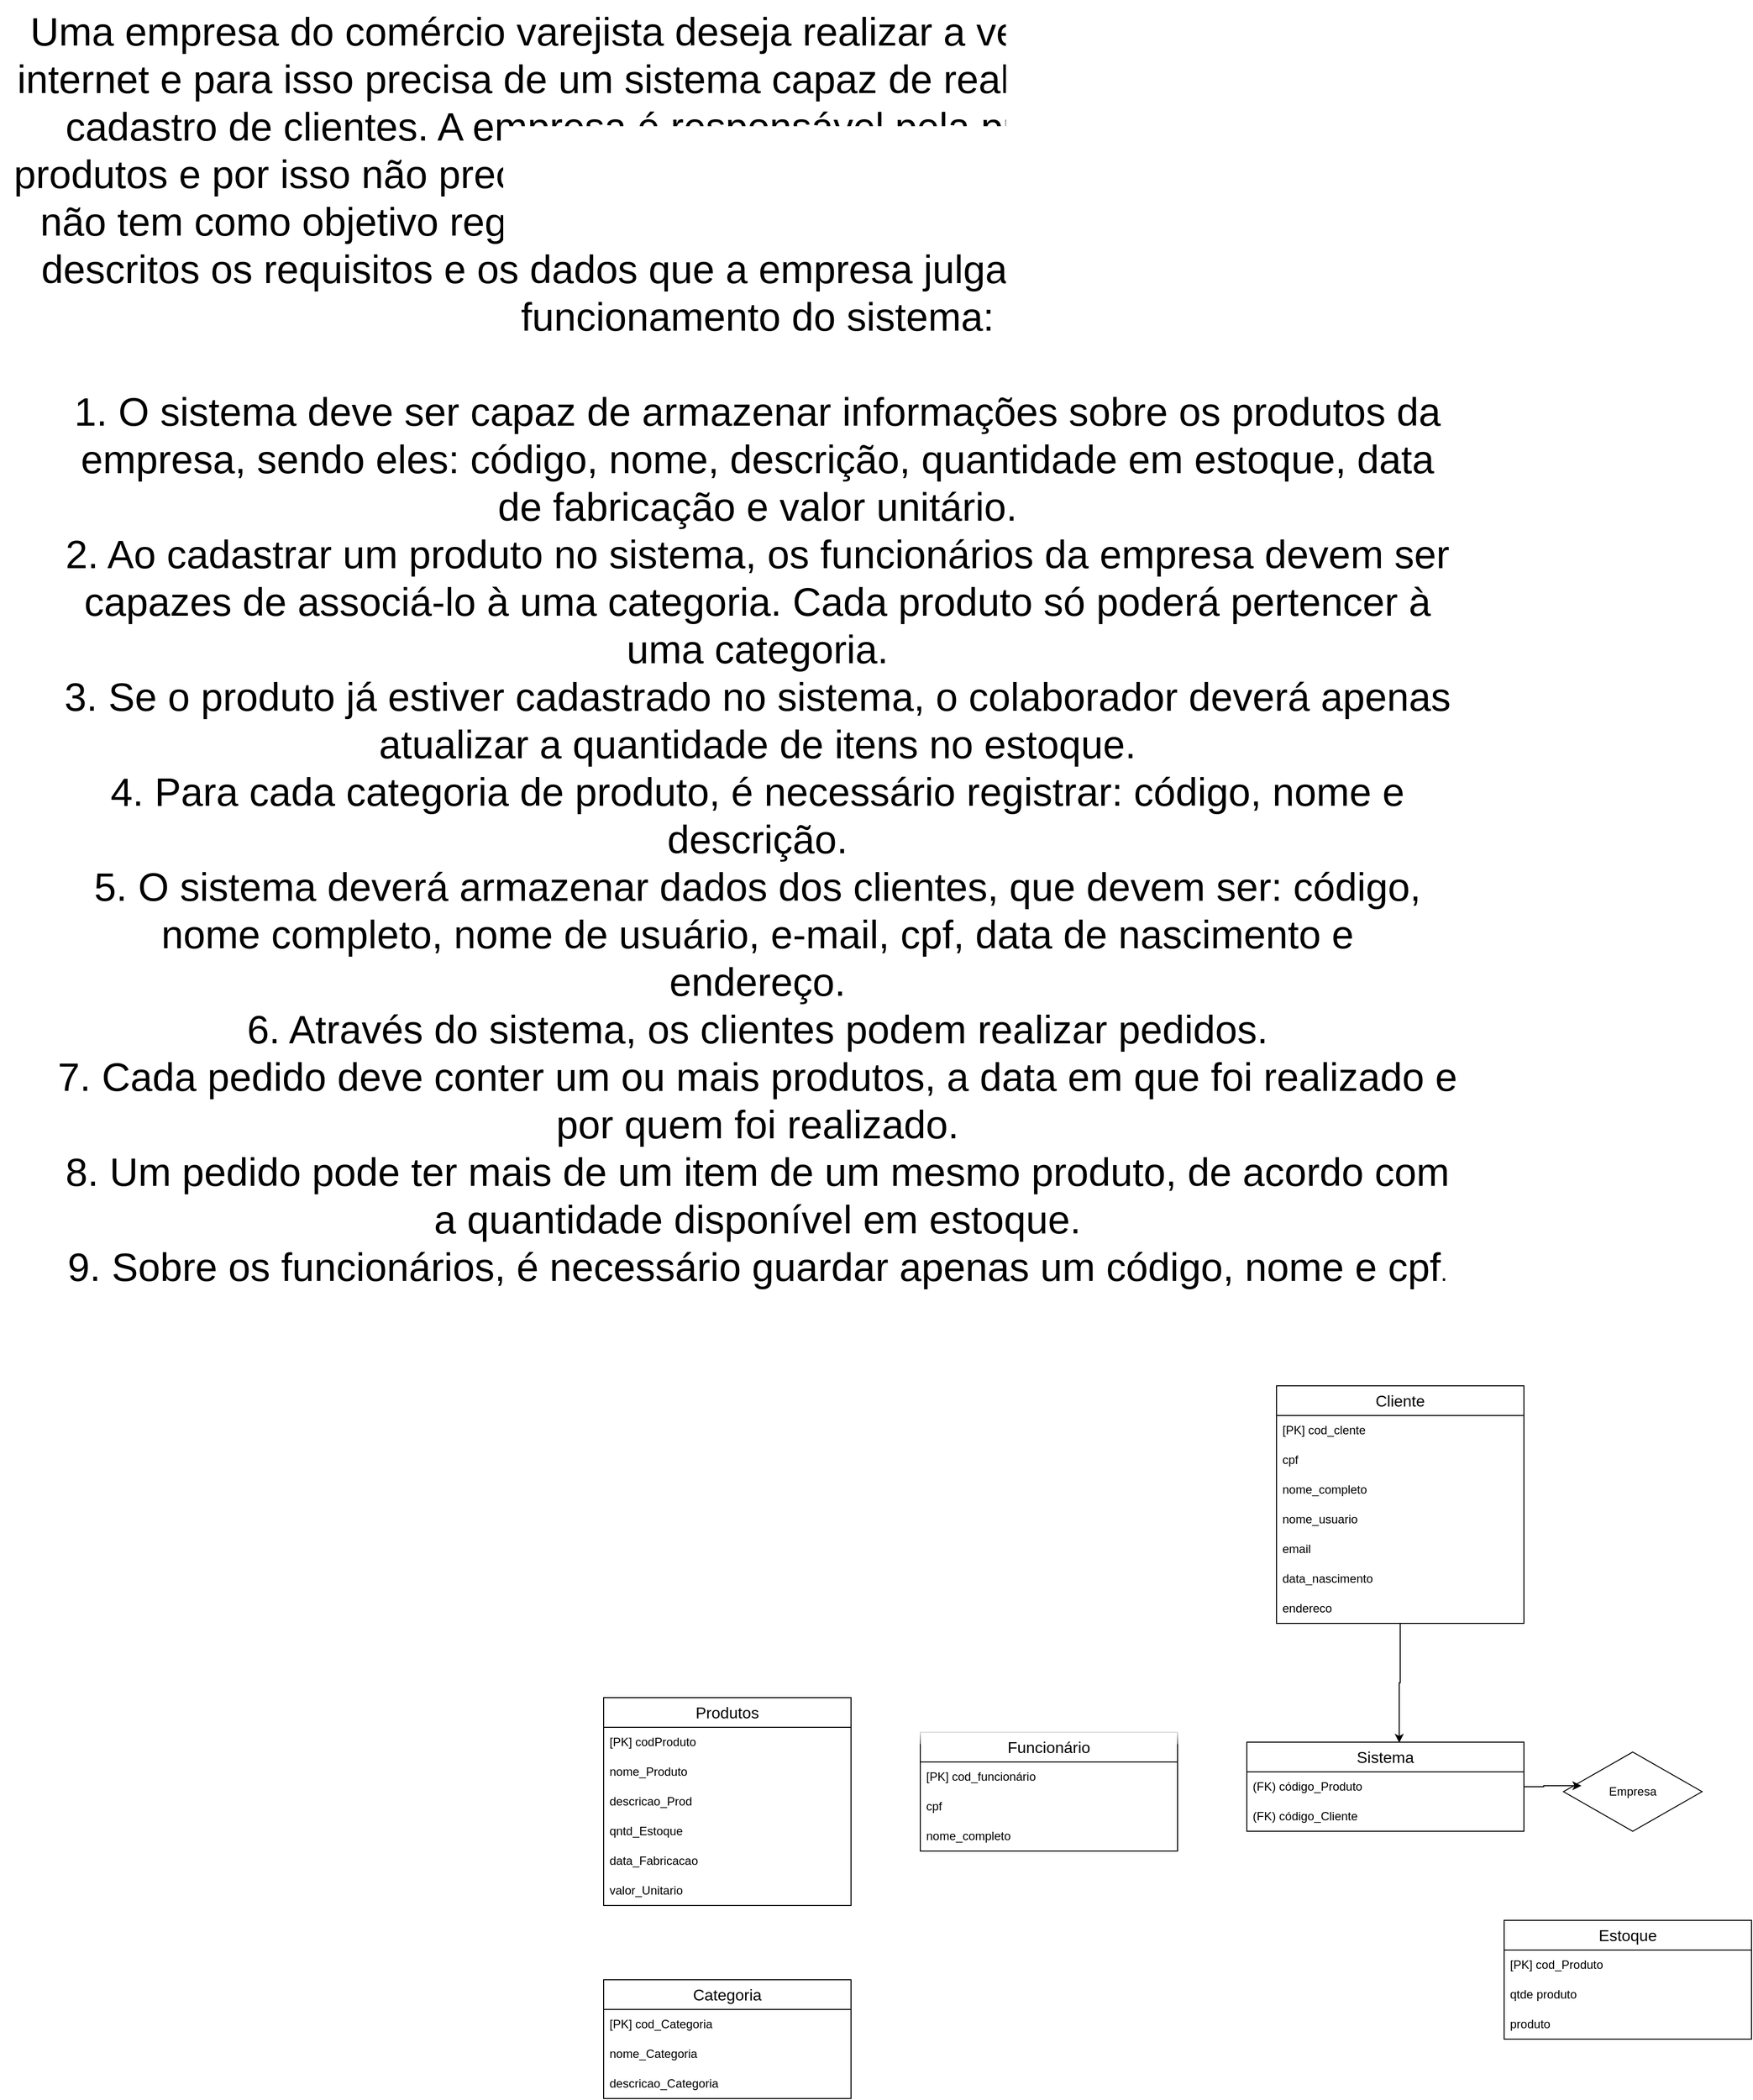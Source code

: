 <mxfile version="21.6.8" type="github">
  <diagram id="lLj3v59EPYvtmiA_7RiR" name="Página-1">
    <mxGraphModel dx="4643" dy="2657" grid="1" gridSize="10" guides="1" tooltips="1" connect="1" arrows="1" fold="1" page="1" pageScale="1" pageWidth="827" pageHeight="1169" math="0" shadow="0">
      <root>
        <mxCell id="0" />
        <mxCell id="1" parent="0" />
        <mxCell id="beqSmvmwUdohOKU2rfwc-1" value="Produtos" style="swimlane;fontStyle=0;childLayout=stackLayout;horizontal=1;startSize=30;horizontalStack=0;resizeParent=1;resizeParentMax=0;resizeLast=0;collapsible=1;marginBottom=0;whiteSpace=wrap;html=1;fontSize=16;movable=1;resizable=1;rotatable=1;deletable=1;editable=1;locked=0;connectable=1;" vertex="1" parent="1">
          <mxGeometry x="650" y="1755" width="250" height="210" as="geometry">
            <mxRectangle x="-400" y="-850" width="60" height="30" as="alternateBounds" />
          </mxGeometry>
        </mxCell>
        <mxCell id="beqSmvmwUdohOKU2rfwc-2" value="[PK] codProduto" style="text;align=left;verticalAlign=middle;spacingLeft=4;spacingRight=4;overflow=hidden;points=[[0,0.5],[1,0.5]];portConstraint=eastwest;rotatable=0;whiteSpace=wrap;html=1;" vertex="1" parent="beqSmvmwUdohOKU2rfwc-1">
          <mxGeometry y="30" width="250" height="30" as="geometry" />
        </mxCell>
        <mxCell id="beqSmvmwUdohOKU2rfwc-3" value="nome_Produto&amp;nbsp; &amp;nbsp; &amp;nbsp; &amp;nbsp; &amp;nbsp; &amp;nbsp; &amp;nbsp;" style="text;align=left;verticalAlign=middle;spacingLeft=4;spacingRight=4;overflow=hidden;points=[[0,0.5],[1,0.5]];portConstraint=eastwest;rotatable=0;whiteSpace=wrap;html=1;" vertex="1" parent="beqSmvmwUdohOKU2rfwc-1">
          <mxGeometry y="60" width="250" height="30" as="geometry" />
        </mxCell>
        <mxCell id="beqSmvmwUdohOKU2rfwc-4" value="descricao_Prod" style="text;align=left;verticalAlign=middle;spacingLeft=4;spacingRight=4;overflow=hidden;points=[[0,0.5],[1,0.5]];portConstraint=eastwest;rotatable=0;whiteSpace=wrap;html=1;" vertex="1" parent="beqSmvmwUdohOKU2rfwc-1">
          <mxGeometry y="90" width="250" height="30" as="geometry" />
        </mxCell>
        <mxCell id="beqSmvmwUdohOKU2rfwc-5" value="qntd_Estoque" style="text;align=left;verticalAlign=middle;spacingLeft=4;spacingRight=4;overflow=hidden;points=[[0,0.5],[1,0.5]];portConstraint=eastwest;rotatable=0;whiteSpace=wrap;html=1;" vertex="1" parent="beqSmvmwUdohOKU2rfwc-1">
          <mxGeometry y="120" width="250" height="30" as="geometry" />
        </mxCell>
        <mxCell id="beqSmvmwUdohOKU2rfwc-6" value="data_Fabricacao" style="text;align=left;verticalAlign=middle;spacingLeft=4;spacingRight=4;overflow=hidden;points=[[0,0.5],[1,0.5]];portConstraint=eastwest;rotatable=0;whiteSpace=wrap;html=1;" vertex="1" parent="beqSmvmwUdohOKU2rfwc-1">
          <mxGeometry y="150" width="250" height="30" as="geometry" />
        </mxCell>
        <mxCell id="beqSmvmwUdohOKU2rfwc-7" value="valor_Unitario" style="text;align=left;verticalAlign=middle;spacingLeft=4;spacingRight=4;overflow=hidden;points=[[0,0.5],[1,0.5]];portConstraint=eastwest;rotatable=0;whiteSpace=wrap;html=1;" vertex="1" parent="beqSmvmwUdohOKU2rfwc-1">
          <mxGeometry y="180" width="250" height="30" as="geometry" />
        </mxCell>
        <mxCell id="beqSmvmwUdohOKU2rfwc-8" value="&lt;div style=&quot;font-size: 40px;&quot;&gt;&lt;font style=&quot;font-size: 40px;&quot;&gt;Uma empresa do comércio varejista deseja realizar a venda de seus produtos pela&lt;/font&gt;&lt;/div&gt;&lt;div style=&quot;font-size: 40px;&quot;&gt;&lt;font style=&quot;font-size: 40px;&quot;&gt;internet e para isso precisa de um sistema capaz de realizar o controle de estoque e&lt;/font&gt;&lt;/div&gt;&lt;div style=&quot;font-size: 40px;&quot;&gt;&lt;font style=&quot;font-size: 40px;&quot;&gt;cadastro de clientes. A empresa é responsável pela produção de seus próprios&lt;/font&gt;&lt;/div&gt;&lt;div style=&quot;font-size: 40px;&quot;&gt;&lt;font style=&quot;font-size: 40px;&quot;&gt;produtos e por isso não precisa registrar dados de fornecedores externos. O sistema&lt;/font&gt;&lt;/div&gt;&lt;div style=&quot;font-size: 40px;&quot;&gt;&lt;font style=&quot;font-size: 40px;&quot;&gt;não tem como objetivo registrar detalhes da produção. Sendo assim, a seguir são&lt;/font&gt;&lt;/div&gt;&lt;div style=&quot;font-size: 40px;&quot;&gt;&lt;font style=&quot;font-size: 40px;&quot;&gt;descritos os requisitos e os dados que a empresa julga serem necessários para o&lt;/font&gt;&lt;/div&gt;&lt;div style=&quot;font-size: 40px;&quot;&gt;&lt;font style=&quot;font-size: 40px;&quot;&gt;funcionamento do sistema:&lt;/font&gt;&lt;/div&gt;&lt;div style=&quot;font-size: 40px;&quot;&gt;&lt;font style=&quot;font-size: 40px;&quot;&gt;&lt;br style=&quot;&quot;&gt;&lt;/font&gt;&lt;/div&gt;&lt;div style=&quot;font-size: 40px;&quot;&gt;&lt;font style=&quot;font-size: 40px;&quot;&gt;1. O sistema deve ser capaz de armazenar informações sobre os produtos da&lt;/font&gt;&lt;/div&gt;&lt;div style=&quot;font-size: 40px;&quot;&gt;&lt;font style=&quot;font-size: 40px;&quot;&gt;empresa, sendo eles: código, nome, descrição, quantidade em estoque, data&lt;/font&gt;&lt;/div&gt;&lt;div style=&quot;font-size: 40px;&quot;&gt;&lt;font style=&quot;font-size: 40px;&quot;&gt;de fabricação e valor unitário.&lt;/font&gt;&lt;/div&gt;&lt;div style=&quot;font-size: 40px;&quot;&gt;&lt;font style=&quot;font-size: 40px;&quot;&gt;2. Ao cadastrar um produto no sistema, os funcionários da empresa devem ser&lt;/font&gt;&lt;/div&gt;&lt;div style=&quot;font-size: 40px;&quot;&gt;&lt;font style=&quot;font-size: 40px;&quot;&gt;capazes de associá-lo à uma categoria. Cada produto só poderá pertencer à&lt;/font&gt;&lt;/div&gt;&lt;div style=&quot;font-size: 40px;&quot;&gt;&lt;font style=&quot;font-size: 40px;&quot;&gt;uma categoria.&lt;/font&gt;&lt;/div&gt;&lt;div style=&quot;font-size: 40px;&quot;&gt;&lt;font style=&quot;font-size: 40px;&quot;&gt;3. Se o produto já estiver cadastrado no sistema, o colaborador deverá apenas&lt;/font&gt;&lt;/div&gt;&lt;div style=&quot;font-size: 40px;&quot;&gt;&lt;font style=&quot;font-size: 40px;&quot;&gt;atualizar a quantidade de itens no estoque.&lt;/font&gt;&lt;/div&gt;&lt;div style=&quot;font-size: 40px;&quot;&gt;&lt;font style=&quot;font-size: 40px;&quot;&gt;4. Para cada categoria de produto, é necessário registrar: código, nome e&lt;/font&gt;&lt;/div&gt;&lt;div style=&quot;font-size: 40px;&quot;&gt;&lt;font style=&quot;font-size: 40px;&quot;&gt;descrição.&lt;/font&gt;&lt;/div&gt;&lt;div style=&quot;font-size: 40px;&quot;&gt;&lt;font style=&quot;font-size: 40px;&quot;&gt;5. O sistema deverá armazenar dados dos clientes, que devem ser: código,&lt;/font&gt;&lt;/div&gt;&lt;div style=&quot;font-size: 40px;&quot;&gt;&lt;font style=&quot;font-size: 40px;&quot;&gt;nome completo, nome de usuário, e-mail, cpf, data de nascimento e&lt;/font&gt;&lt;/div&gt;&lt;div style=&quot;font-size: 40px;&quot;&gt;&lt;font style=&quot;font-size: 40px;&quot;&gt;endereço.&lt;/font&gt;&lt;/div&gt;&lt;div style=&quot;font-size: 40px;&quot;&gt;&lt;font style=&quot;font-size: 40px;&quot;&gt;6. Através do sistema, os clientes podem realizar pedidos.&lt;/font&gt;&lt;/div&gt;&lt;div style=&quot;font-size: 40px;&quot;&gt;&lt;font style=&quot;font-size: 40px;&quot;&gt;7. Cada pedido deve conter um ou mais produtos, a data em que foi realizado e&lt;/font&gt;&lt;/div&gt;&lt;div style=&quot;font-size: 40px;&quot;&gt;&lt;font style=&quot;font-size: 40px;&quot;&gt;por quem foi realizado.&lt;/font&gt;&lt;/div&gt;&lt;div style=&quot;font-size: 40px;&quot;&gt;&lt;font style=&quot;font-size: 40px;&quot;&gt;8. Um pedido pode ter mais de um item de um mesmo produto, de acordo com&lt;/font&gt;&lt;/div&gt;&lt;div style=&quot;font-size: 40px;&quot;&gt;&lt;font style=&quot;font-size: 40px;&quot;&gt;a quantidade disponível em estoque.&lt;/font&gt;&lt;/div&gt;&lt;div style=&quot;font-size: 40px;&quot;&gt;&lt;font style=&quot;font-size: 40px;&quot;&gt;9. Sobre os funcionários, é necessário guardar apenas um código, nome e cpf&lt;/font&gt;&lt;font style=&quot;font-size: 24px;&quot;&gt;.&lt;/font&gt;&lt;/div&gt;" style="text;html=1;align=center;verticalAlign=middle;resizable=0;points=[];autosize=1;strokeColor=none;fillColor=none;fontSize=15;" vertex="1" parent="1">
          <mxGeometry x="40" y="40" width="1530" height="1310" as="geometry" />
        </mxCell>
        <mxCell id="beqSmvmwUdohOKU2rfwc-9" style="edgeStyle=orthogonalEdgeStyle;rounded=0;orthogonalLoop=1;jettySize=auto;html=1;entryX=0.55;entryY=0.007;entryDx=0;entryDy=0;entryPerimeter=0;" edge="1" parent="1" source="beqSmvmwUdohOKU2rfwc-10" target="beqSmvmwUdohOKU2rfwc-30">
          <mxGeometry relative="1" as="geometry" />
        </mxCell>
        <mxCell id="beqSmvmwUdohOKU2rfwc-10" value="Cliente" style="swimlane;fontStyle=0;childLayout=stackLayout;horizontal=1;startSize=30;horizontalStack=0;resizeParent=1;resizeParentMax=0;resizeLast=0;collapsible=1;marginBottom=0;whiteSpace=wrap;html=1;labelBackgroundColor=default;labelBorderColor=none;fontSize=16;" vertex="1" parent="1">
          <mxGeometry x="1330" y="1440" width="250" height="240" as="geometry">
            <mxRectangle x="-400" y="-850" width="60" height="30" as="alternateBounds" />
          </mxGeometry>
        </mxCell>
        <mxCell id="beqSmvmwUdohOKU2rfwc-11" value="[PK] cod_clente&amp;nbsp;" style="text;align=left;verticalAlign=middle;spacingLeft=4;spacingRight=4;overflow=hidden;points=[[0,0.5],[1,0.5]];portConstraint=eastwest;rotatable=0;whiteSpace=wrap;html=1;" vertex="1" parent="beqSmvmwUdohOKU2rfwc-10">
          <mxGeometry y="30" width="250" height="30" as="geometry" />
        </mxCell>
        <mxCell id="beqSmvmwUdohOKU2rfwc-12" value="cpf" style="text;align=left;verticalAlign=middle;spacingLeft=4;spacingRight=4;overflow=hidden;points=[[0,0.5],[1,0.5]];portConstraint=eastwest;rotatable=0;whiteSpace=wrap;html=1;" vertex="1" parent="beqSmvmwUdohOKU2rfwc-10">
          <mxGeometry y="60" width="250" height="30" as="geometry" />
        </mxCell>
        <mxCell id="beqSmvmwUdohOKU2rfwc-13" value="nome_completo" style="text;align=left;verticalAlign=middle;spacingLeft=4;spacingRight=4;overflow=hidden;points=[[0,0.5],[1,0.5]];portConstraint=eastwest;rotatable=0;whiteSpace=wrap;html=1;" vertex="1" parent="beqSmvmwUdohOKU2rfwc-10">
          <mxGeometry y="90" width="250" height="30" as="geometry" />
        </mxCell>
        <mxCell id="beqSmvmwUdohOKU2rfwc-14" value="nome_usuario" style="text;align=left;verticalAlign=middle;spacingLeft=4;spacingRight=4;overflow=hidden;points=[[0,0.5],[1,0.5]];portConstraint=eastwest;rotatable=0;whiteSpace=wrap;html=1;" vertex="1" parent="beqSmvmwUdohOKU2rfwc-10">
          <mxGeometry y="120" width="250" height="30" as="geometry" />
        </mxCell>
        <mxCell id="beqSmvmwUdohOKU2rfwc-15" value="email" style="text;align=left;verticalAlign=middle;spacingLeft=4;spacingRight=4;overflow=hidden;points=[[0,0.5],[1,0.5]];portConstraint=eastwest;rotatable=0;whiteSpace=wrap;html=1;" vertex="1" parent="beqSmvmwUdohOKU2rfwc-10">
          <mxGeometry y="150" width="250" height="30" as="geometry" />
        </mxCell>
        <mxCell id="beqSmvmwUdohOKU2rfwc-16" value="data_nascimento" style="text;align=left;verticalAlign=middle;spacingLeft=4;spacingRight=4;overflow=hidden;points=[[0,0.5],[1,0.5]];portConstraint=eastwest;rotatable=0;whiteSpace=wrap;html=1;" vertex="1" parent="beqSmvmwUdohOKU2rfwc-10">
          <mxGeometry y="180" width="250" height="30" as="geometry" />
        </mxCell>
        <mxCell id="beqSmvmwUdohOKU2rfwc-17" value="endereco" style="text;align=left;verticalAlign=middle;spacingLeft=4;spacingRight=4;overflow=hidden;points=[[0,0.5],[1,0.5]];portConstraint=eastwest;rotatable=0;whiteSpace=wrap;html=1;" vertex="1" parent="beqSmvmwUdohOKU2rfwc-10">
          <mxGeometry y="210" width="250" height="30" as="geometry" />
        </mxCell>
        <mxCell id="beqSmvmwUdohOKU2rfwc-18" value="Funcionário" style="swimlane;fontStyle=0;childLayout=stackLayout;horizontal=1;startSize=30;horizontalStack=0;resizeParent=1;resizeParentMax=0;resizeLast=0;collapsible=1;marginBottom=0;whiteSpace=wrap;html=1;fontSize=16;rotation=0;glass=1;" vertex="1" parent="1">
          <mxGeometry x="970" y="1790" width="260" height="120" as="geometry" />
        </mxCell>
        <mxCell id="beqSmvmwUdohOKU2rfwc-19" value="[PK] cod_funcionário" style="text;align=left;verticalAlign=middle;spacingLeft=4;spacingRight=4;overflow=hidden;points=[[0,0.5],[1,0.5]];portConstraint=eastwest;rotatable=0;whiteSpace=wrap;html=1;rotation=0;" vertex="1" parent="beqSmvmwUdohOKU2rfwc-18">
          <mxGeometry y="30" width="260" height="30" as="geometry" />
        </mxCell>
        <mxCell id="beqSmvmwUdohOKU2rfwc-20" value="cpf" style="text;align=left;verticalAlign=middle;spacingLeft=4;spacingRight=4;overflow=hidden;points=[[0,0.5],[1,0.5]];portConstraint=eastwest;rotatable=0;whiteSpace=wrap;html=1;rotation=0;" vertex="1" parent="beqSmvmwUdohOKU2rfwc-18">
          <mxGeometry y="60" width="260" height="30" as="geometry" />
        </mxCell>
        <mxCell id="beqSmvmwUdohOKU2rfwc-21" value="nome_completo" style="text;align=left;verticalAlign=middle;spacingLeft=4;spacingRight=4;overflow=hidden;points=[[0,0.5],[1,0.5]];portConstraint=eastwest;rotatable=0;whiteSpace=wrap;html=1;rotation=0;" vertex="1" parent="beqSmvmwUdohOKU2rfwc-18">
          <mxGeometry y="90" width="260" height="30" as="geometry" />
        </mxCell>
        <mxCell id="beqSmvmwUdohOKU2rfwc-22" value="Categoria" style="swimlane;fontStyle=0;childLayout=stackLayout;horizontal=1;startSize=30;horizontalStack=0;resizeParent=1;resizeParentMax=0;resizeLast=0;collapsible=1;marginBottom=0;whiteSpace=wrap;html=1;fontSize=16;" vertex="1" parent="1">
          <mxGeometry x="650" y="2040" width="250" height="120" as="geometry">
            <mxRectangle x="-400" y="-850" width="60" height="30" as="alternateBounds" />
          </mxGeometry>
        </mxCell>
        <mxCell id="beqSmvmwUdohOKU2rfwc-23" value="[PK] cod_Categoria" style="text;align=left;verticalAlign=middle;spacingLeft=4;spacingRight=4;overflow=hidden;points=[[0,0.5],[1,0.5]];portConstraint=eastwest;rotatable=0;whiteSpace=wrap;html=1;" vertex="1" parent="beqSmvmwUdohOKU2rfwc-22">
          <mxGeometry y="30" width="250" height="30" as="geometry" />
        </mxCell>
        <mxCell id="beqSmvmwUdohOKU2rfwc-24" value="nome_Categoria" style="text;align=left;verticalAlign=middle;spacingLeft=4;spacingRight=4;overflow=hidden;points=[[0,0.5],[1,0.5]];portConstraint=eastwest;rotatable=0;whiteSpace=wrap;html=1;" vertex="1" parent="beqSmvmwUdohOKU2rfwc-22">
          <mxGeometry y="60" width="250" height="30" as="geometry" />
        </mxCell>
        <mxCell id="beqSmvmwUdohOKU2rfwc-25" value="descricao_Categoria" style="text;align=left;verticalAlign=middle;spacingLeft=4;spacingRight=4;overflow=hidden;points=[[0,0.5],[1,0.5]];portConstraint=eastwest;rotatable=0;whiteSpace=wrap;html=1;" vertex="1" parent="beqSmvmwUdohOKU2rfwc-22">
          <mxGeometry y="90" width="250" height="30" as="geometry" />
        </mxCell>
        <mxCell id="beqSmvmwUdohOKU2rfwc-26" value="Estoque" style="swimlane;fontStyle=0;childLayout=stackLayout;horizontal=1;startSize=30;horizontalStack=0;resizeParent=1;resizeParentMax=0;resizeLast=0;collapsible=1;marginBottom=0;whiteSpace=wrap;html=1;fontSize=16;" vertex="1" parent="1">
          <mxGeometry x="1560" y="1980" width="250" height="120" as="geometry">
            <mxRectangle x="-400" y="-850" width="60" height="30" as="alternateBounds" />
          </mxGeometry>
        </mxCell>
        <mxCell id="beqSmvmwUdohOKU2rfwc-27" value="[PK] cod_Produto" style="text;align=left;verticalAlign=middle;spacingLeft=4;spacingRight=4;overflow=hidden;points=[[0,0.5],[1,0.5]];portConstraint=eastwest;rotatable=0;whiteSpace=wrap;html=1;" vertex="1" parent="beqSmvmwUdohOKU2rfwc-26">
          <mxGeometry y="30" width="250" height="30" as="geometry" />
        </mxCell>
        <mxCell id="beqSmvmwUdohOKU2rfwc-28" value="qtde produto" style="text;align=left;verticalAlign=middle;spacingLeft=4;spacingRight=4;overflow=hidden;points=[[0,0.5],[1,0.5]];portConstraint=eastwest;rotatable=0;whiteSpace=wrap;html=1;" vertex="1" parent="beqSmvmwUdohOKU2rfwc-26">
          <mxGeometry y="60" width="250" height="30" as="geometry" />
        </mxCell>
        <mxCell id="beqSmvmwUdohOKU2rfwc-29" value="produto" style="text;align=left;verticalAlign=middle;spacingLeft=4;spacingRight=4;overflow=hidden;points=[[0,0.5],[1,0.5]];portConstraint=eastwest;rotatable=0;whiteSpace=wrap;html=1;" vertex="1" parent="beqSmvmwUdohOKU2rfwc-26">
          <mxGeometry y="90" width="250" height="30" as="geometry" />
        </mxCell>
        <mxCell id="beqSmvmwUdohOKU2rfwc-30" value="Sistema" style="swimlane;fontStyle=0;childLayout=stackLayout;horizontal=1;startSize=30;horizontalStack=0;resizeParent=1;resizeParentMax=0;resizeLast=0;collapsible=1;marginBottom=0;whiteSpace=wrap;html=1;fontSize=16;" vertex="1" parent="1">
          <mxGeometry x="1300" y="1800" width="280" height="90" as="geometry" />
        </mxCell>
        <mxCell id="beqSmvmwUdohOKU2rfwc-31" value="(FK) código_Produto" style="text;align=left;verticalAlign=middle;spacingLeft=4;spacingRight=4;overflow=hidden;points=[[0,0.5],[1,0.5]];portConstraint=eastwest;rotatable=0;whiteSpace=wrap;html=1;" vertex="1" parent="beqSmvmwUdohOKU2rfwc-30">
          <mxGeometry y="30" width="280" height="30" as="geometry" />
        </mxCell>
        <mxCell id="beqSmvmwUdohOKU2rfwc-32" value="(FK) código_Cliente" style="text;align=left;verticalAlign=middle;spacingLeft=4;spacingRight=4;overflow=hidden;points=[[0,0.5],[1,0.5]];portConstraint=eastwest;rotatable=0;whiteSpace=wrap;html=1;" vertex="1" parent="beqSmvmwUdohOKU2rfwc-30">
          <mxGeometry y="60" width="280" height="30" as="geometry" />
        </mxCell>
        <mxCell id="beqSmvmwUdohOKU2rfwc-33" value="Empresa" style="rhombus;whiteSpace=wrap;html=1;" vertex="1" parent="1">
          <mxGeometry x="1620" y="1810" width="140" height="80" as="geometry" />
        </mxCell>
        <mxCell id="beqSmvmwUdohOKU2rfwc-34" style="edgeStyle=orthogonalEdgeStyle;rounded=0;orthogonalLoop=1;jettySize=auto;html=1;entryX=0.129;entryY=0.425;entryDx=0;entryDy=0;entryPerimeter=0;" edge="1" parent="1" source="beqSmvmwUdohOKU2rfwc-31" target="beqSmvmwUdohOKU2rfwc-33">
          <mxGeometry relative="1" as="geometry" />
        </mxCell>
      </root>
    </mxGraphModel>
  </diagram>
</mxfile>
